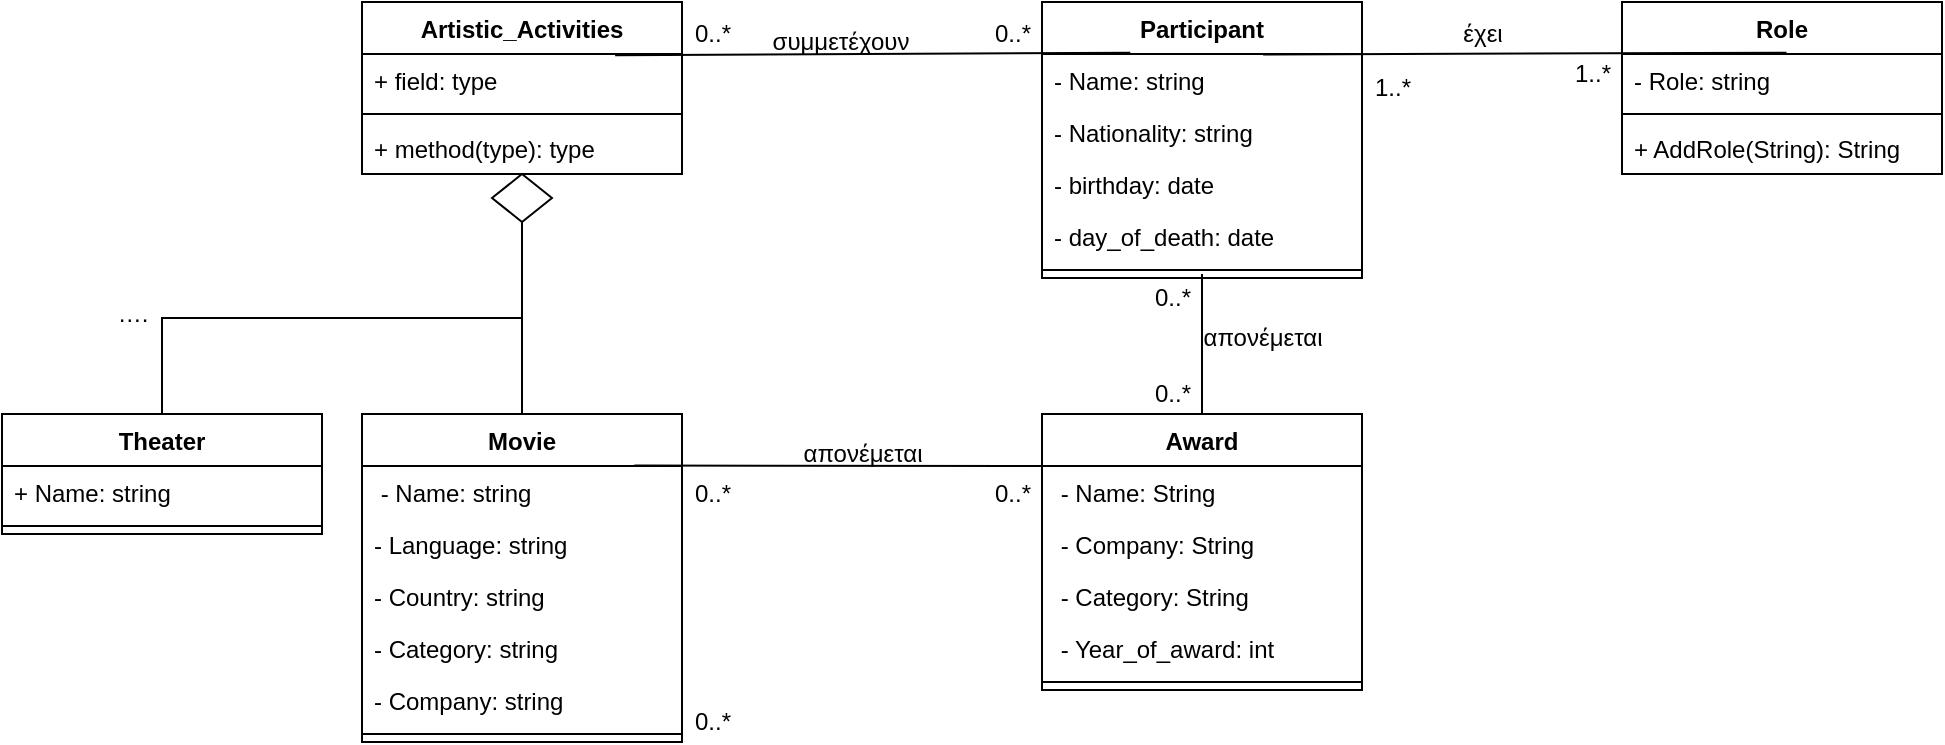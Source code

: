 <mxfile type="device" version="12.8.4"><diagram id="C5RBs43oDa-KdzZeNtuy" name="Page-1"><mxGraphModel grid="1" shadow="0" math="0" pageHeight="1169" pageWidth="827" pageScale="1" page="1" fold="1" arrows="1" connect="1" tooltips="1" guides="1" gridSize="10" dy="1745" dx="1865"><root><mxCell id="WIyWlLk6GJQsqaUBKTNV-0"/><mxCell id="WIyWlLk6GJQsqaUBKTNV-1" parent="WIyWlLk6GJQsqaUBKTNV-0"/><mxCell id="m8oDM5_iZgLbda0A_wYJ-7" style="swimlane;fontStyle=1;align=center;verticalAlign=top;childLayout=stackLayout;horizontal=1;startSize=26;horizontalStack=0;resizeParent=1;resizeParentMax=0;resizeLast=0;collapsible=1;marginBottom=0;" value="Movie" parent="WIyWlLk6GJQsqaUBKTNV-1" vertex="1"><mxGeometry width="160" as="geometry" height="164" y="110" x="20"/></mxCell><mxCell id="m8oDM5_iZgLbda0A_wYJ-8" style="text;strokeColor=none;fillColor=none;align=left;verticalAlign=top;spacingLeft=4;spacingRight=4;overflow=hidden;rotatable=0;points=[[0,0.5],[1,0.5]];portConstraint=eastwest;" value=" - Name: string&#10;" parent="m8oDM5_iZgLbda0A_wYJ-7" vertex="1"><mxGeometry width="160" as="geometry" height="26" y="26"/></mxCell><mxCell id="m8oDM5_iZgLbda0A_wYJ-11" style="text;strokeColor=none;fillColor=none;align=left;verticalAlign=top;spacingLeft=4;spacingRight=4;overflow=hidden;rotatable=0;points=[[0,0.5],[1,0.5]];portConstraint=eastwest;" value="- Language: string&#10;" parent="m8oDM5_iZgLbda0A_wYJ-7" vertex="1"><mxGeometry width="160" as="geometry" height="26" y="52"/></mxCell><mxCell id="m8oDM5_iZgLbda0A_wYJ-15" style="text;strokeColor=none;fillColor=none;align=left;verticalAlign=top;spacingLeft=4;spacingRight=4;overflow=hidden;rotatable=0;points=[[0,0.5],[1,0.5]];portConstraint=eastwest;" value="- Country: string&#10;" parent="m8oDM5_iZgLbda0A_wYJ-7" vertex="1"><mxGeometry width="160" as="geometry" height="26" y="78"/></mxCell><mxCell id="m8oDM5_iZgLbda0A_wYJ-21" style="text;strokeColor=none;fillColor=none;align=left;verticalAlign=top;spacingLeft=4;spacingRight=4;overflow=hidden;rotatable=0;points=[[0,0.5],[1,0.5]];portConstraint=eastwest;" value="- Category: string&#10;" parent="m8oDM5_iZgLbda0A_wYJ-7" vertex="1"><mxGeometry width="160" as="geometry" height="26" y="104"/></mxCell><mxCell id="m8oDM5_iZgLbda0A_wYJ-16" style="text;strokeColor=none;fillColor=none;align=left;verticalAlign=top;spacingLeft=4;spacingRight=4;overflow=hidden;rotatable=0;points=[[0,0.5],[1,0.5]];portConstraint=eastwest;" value="- Company: string&#10;" parent="m8oDM5_iZgLbda0A_wYJ-7" vertex="1"><mxGeometry width="160" as="geometry" height="26" y="130"/></mxCell><mxCell id="m8oDM5_iZgLbda0A_wYJ-9" style="line;strokeWidth=1;fillColor=none;align=left;verticalAlign=middle;spacingTop=-1;spacingLeft=3;spacingRight=3;rotatable=0;labelPosition=right;points=[];portConstraint=eastwest;" value="" parent="m8oDM5_iZgLbda0A_wYJ-7" vertex="1"><mxGeometry width="160" as="geometry" height="8" y="156"/></mxCell><mxCell id="m8oDM5_iZgLbda0A_wYJ-17" style="swimlane;fontStyle=1;align=center;verticalAlign=top;childLayout=stackLayout;horizontal=1;startSize=26;horizontalStack=0;resizeParent=1;resizeParentMax=0;resizeLast=0;collapsible=1;marginBottom=0;" value="Award" parent="WIyWlLk6GJQsqaUBKTNV-1" vertex="1"><mxGeometry width="160" as="geometry" height="138" y="110" x="360"/></mxCell><mxCell id="m8oDM5_iZgLbda0A_wYJ-18" style="text;strokeColor=none;fillColor=none;align=left;verticalAlign=top;spacingLeft=4;spacingRight=4;overflow=hidden;rotatable=0;points=[[0,0.5],[1,0.5]];portConstraint=eastwest;" value=" - Name: String" parent="m8oDM5_iZgLbda0A_wYJ-17" vertex="1"><mxGeometry width="160" as="geometry" height="26" y="26"/></mxCell><mxCell id="m8oDM5_iZgLbda0A_wYJ-49" style="text;strokeColor=none;fillColor=none;align=left;verticalAlign=top;spacingLeft=4;spacingRight=4;overflow=hidden;rotatable=0;points=[[0,0.5],[1,0.5]];portConstraint=eastwest;" value=" - Company: String" parent="m8oDM5_iZgLbda0A_wYJ-17" vertex="1"><mxGeometry width="160" as="geometry" height="26" y="52"/></mxCell><mxCell id="m8oDM5_iZgLbda0A_wYJ-50" style="text;strokeColor=none;fillColor=none;align=left;verticalAlign=top;spacingLeft=4;spacingRight=4;overflow=hidden;rotatable=0;points=[[0,0.5],[1,0.5]];portConstraint=eastwest;" value=" - Category: String" parent="m8oDM5_iZgLbda0A_wYJ-17" vertex="1"><mxGeometry width="160" as="geometry" height="26" y="78"/></mxCell><mxCell id="m8oDM5_iZgLbda0A_wYJ-51" style="text;strokeColor=none;fillColor=none;align=left;verticalAlign=top;spacingLeft=4;spacingRight=4;overflow=hidden;rotatable=0;points=[[0,0.5],[1,0.5]];portConstraint=eastwest;" value=" - Year_of_award: int" parent="m8oDM5_iZgLbda0A_wYJ-17" vertex="1"><mxGeometry width="160" as="geometry" height="26" y="104"/></mxCell><mxCell id="m8oDM5_iZgLbda0A_wYJ-19" style="line;strokeWidth=1;fillColor=none;align=left;verticalAlign=middle;spacingTop=-1;spacingLeft=3;spacingRight=3;rotatable=0;labelPosition=right;points=[];portConstraint=eastwest;" value="" parent="m8oDM5_iZgLbda0A_wYJ-17" vertex="1"><mxGeometry width="160" as="geometry" height="8" y="130"/></mxCell><mxCell id="m8oDM5_iZgLbda0A_wYJ-22" style="endArrow=none;html=1;exitX=0.851;exitY=-0.008;exitDx=0;exitDy=0;exitPerimeter=0;entryX=0.225;entryY=0;entryDx=0;entryDy=0;entryPerimeter=0;" target="m8oDM5_iZgLbda0A_wYJ-18" value="" parent="WIyWlLk6GJQsqaUBKTNV-1" edge="1" source="m8oDM5_iZgLbda0A_wYJ-8"><mxGeometry width="50" as="geometry" height="50" relative="1"><mxPoint as="sourcePoint" y="320" x="390"/><mxPoint as="targetPoint" y="135" x="360"/></mxGeometry></mxCell><mxCell id="m8oDM5_iZgLbda0A_wYJ-23" style="text;html=1;align=center;verticalAlign=middle;resizable=0;points=[];autosize=1;" value="0..*" parent="WIyWlLk6GJQsqaUBKTNV-1" vertex="1"><mxGeometry width="30" as="geometry" height="20" y="140" x="180"/></mxCell><mxCell id="m8oDM5_iZgLbda0A_wYJ-26" style="text;html=1;align=center;verticalAlign=middle;resizable=0;points=[];autosize=1;" value="0..*" parent="WIyWlLk6GJQsqaUBKTNV-1" vertex="1"><mxGeometry width="30" as="geometry" height="20" y="140" x="330"/></mxCell><mxCell id="m8oDM5_iZgLbda0A_wYJ-27" style="swimlane;fontStyle=1;align=center;verticalAlign=top;childLayout=stackLayout;horizontal=1;startSize=26;horizontalStack=0;resizeParent=1;resizeParentMax=0;resizeLast=0;collapsible=1;marginBottom=0;" value="Participant" parent="WIyWlLk6GJQsqaUBKTNV-1" vertex="1"><mxGeometry width="160" as="geometry" height="138" y="-96" x="360"/></mxCell><mxCell id="m8oDM5_iZgLbda0A_wYJ-34" style="text;strokeColor=none;fillColor=none;align=left;verticalAlign=top;spacingLeft=4;spacingRight=4;overflow=hidden;rotatable=0;points=[[0,0.5],[1,0.5]];portConstraint=eastwest;" value="- Name: string" parent="m8oDM5_iZgLbda0A_wYJ-27" vertex="1"><mxGeometry width="160" as="geometry" height="26" y="26"/></mxCell><mxCell id="m8oDM5_iZgLbda0A_wYJ-33" style="text;strokeColor=none;fillColor=none;align=left;verticalAlign=top;spacingLeft=4;spacingRight=4;overflow=hidden;rotatable=0;points=[[0,0.5],[1,0.5]];portConstraint=eastwest;" value="- Nationality: string" parent="m8oDM5_iZgLbda0A_wYJ-27" vertex="1"><mxGeometry width="160" as="geometry" height="26" y="52"/></mxCell><mxCell id="m8oDM5_iZgLbda0A_wYJ-32" style="text;strokeColor=none;fillColor=none;align=left;verticalAlign=top;spacingLeft=4;spacingRight=4;overflow=hidden;rotatable=0;points=[[0,0.5],[1,0.5]];portConstraint=eastwest;" value="- birthday: date" parent="m8oDM5_iZgLbda0A_wYJ-27" vertex="1"><mxGeometry width="160" as="geometry" height="26" y="78"/></mxCell><mxCell id="m8oDM5_iZgLbda0A_wYJ-28" style="text;strokeColor=none;fillColor=none;align=left;verticalAlign=top;spacingLeft=4;spacingRight=4;overflow=hidden;rotatable=0;points=[[0,0.5],[1,0.5]];portConstraint=eastwest;" value="- day_of_death: date" parent="m8oDM5_iZgLbda0A_wYJ-27" vertex="1"><mxGeometry width="160" as="geometry" height="26" y="104"/></mxCell><mxCell id="m8oDM5_iZgLbda0A_wYJ-29" style="line;strokeWidth=1;fillColor=none;align=left;verticalAlign=middle;spacingTop=-1;spacingLeft=3;spacingRight=3;rotatable=0;labelPosition=right;points=[];portConstraint=eastwest;" value="" parent="m8oDM5_iZgLbda0A_wYJ-27" vertex="1"><mxGeometry width="160" as="geometry" height="8" y="130"/></mxCell><mxCell id="m8oDM5_iZgLbda0A_wYJ-35" style="endArrow=none;html=1;exitX=0.5;exitY=0;exitDx=0;exitDy=0;" value="" parent="WIyWlLk6GJQsqaUBKTNV-1" edge="1" source="m8oDM5_iZgLbda0A_wYJ-17"><mxGeometry width="50" as="geometry" height="50" relative="1"><mxPoint as="sourcePoint" y="273.194" x="438.4"/><mxPoint as="targetPoint" y="40" x="440"/></mxGeometry></mxCell><mxCell id="m8oDM5_iZgLbda0A_wYJ-39" style="text;html=1;align=center;verticalAlign=middle;resizable=0;points=[];autosize=1;" value="0..*" parent="WIyWlLk6GJQsqaUBKTNV-1" vertex="1"><mxGeometry width="30" as="geometry" height="20" y="42" x="410"/></mxCell><mxCell id="m8oDM5_iZgLbda0A_wYJ-41" style="swimlane;fontStyle=1;align=center;verticalAlign=top;childLayout=stackLayout;horizontal=1;startSize=26;horizontalStack=0;resizeParent=1;resizeParentMax=0;resizeLast=0;collapsible=1;marginBottom=0;" value="Role" parent="WIyWlLk6GJQsqaUBKTNV-1" vertex="1"><mxGeometry width="160" as="geometry" height="86" y="-96" x="650"/></mxCell><mxCell id="m8oDM5_iZgLbda0A_wYJ-42" style="text;strokeColor=none;fillColor=none;align=left;verticalAlign=top;spacingLeft=4;spacingRight=4;overflow=hidden;rotatable=0;points=[[0,0.5],[1,0.5]];portConstraint=eastwest;" value="- Role: string" parent="m8oDM5_iZgLbda0A_wYJ-41" vertex="1"><mxGeometry width="160" as="geometry" height="26" y="26"/></mxCell><mxCell id="m8oDM5_iZgLbda0A_wYJ-43" style="line;strokeWidth=1;fillColor=none;align=left;verticalAlign=middle;spacingTop=-1;spacingLeft=3;spacingRight=3;rotatable=0;labelPosition=right;points=[];portConstraint=eastwest;" value="" parent="m8oDM5_iZgLbda0A_wYJ-41" vertex="1"><mxGeometry width="160" as="geometry" height="8" y="52"/></mxCell><mxCell id="m8oDM5_iZgLbda0A_wYJ-44" style="text;strokeColor=none;fillColor=none;align=left;verticalAlign=top;spacingLeft=4;spacingRight=4;overflow=hidden;rotatable=0;points=[[0,0.5],[1,0.5]];portConstraint=eastwest;" value="+ AddRole(String): String" parent="m8oDM5_iZgLbda0A_wYJ-41" vertex="1"><mxGeometry width="160" as="geometry" height="26" y="60"/></mxCell><mxCell id="m8oDM5_iZgLbda0A_wYJ-45" style="endArrow=none;html=1;exitX=0.691;exitY=0.19;exitDx=0;exitDy=0;exitPerimeter=0;entryX=0.514;entryY=-0.023;entryDx=0;entryDy=0;entryPerimeter=0;" target="m8oDM5_iZgLbda0A_wYJ-42" value="" parent="WIyWlLk6GJQsqaUBKTNV-1" edge="1" source="m8oDM5_iZgLbda0A_wYJ-27"><mxGeometry width="50" as="geometry" height="50" relative="1"><mxPoint as="sourcePoint" y="312" x="521"/><mxPoint as="targetPoint" y="-83" x="650"/></mxGeometry></mxCell><mxCell id="m8oDM5_iZgLbda0A_wYJ-46" style="text;html=1;align=center;verticalAlign=middle;resizable=0;points=[];autosize=1;" value="1..*" parent="WIyWlLk6GJQsqaUBKTNV-1" vertex="1"><mxGeometry width="30" as="geometry" height="20" y="-63" x="520"/></mxCell><mxCell id="m8oDM5_iZgLbda0A_wYJ-47" style="text;html=1;align=center;verticalAlign=middle;resizable=0;points=[];autosize=1;" value="1..*" parent="WIyWlLk6GJQsqaUBKTNV-1" vertex="1"><mxGeometry width="30" as="geometry" height="20" y="-70" x="620"/></mxCell><mxCell id="m8oDM5_iZgLbda0A_wYJ-52" style="text;html=1;align=center;verticalAlign=middle;resizable=0;points=[];autosize=1;" value="0..*" parent="WIyWlLk6GJQsqaUBKTNV-1" vertex="1"><mxGeometry width="30" as="geometry" height="20" y="90" x="410"/></mxCell><mxCell id="m8oDM5_iZgLbda0A_wYJ-54" style="endArrow=none;html=1;exitX=0.791;exitY=0.023;exitDx=0;exitDy=0;entryX=0.276;entryY=-0.023;entryDx=0;entryDy=0;entryPerimeter=0;exitPerimeter=0;" target="m8oDM5_iZgLbda0A_wYJ-34" value="" parent="WIyWlLk6GJQsqaUBKTNV-1" edge="1" source="m8oDM5_iZgLbda0A_wYJ-67"><mxGeometry width="50" as="geometry" height="50" relative="1"><mxPoint as="sourcePoint" y="269.398" x="176.16"/><mxPoint as="targetPoint" y="260" x="430"/></mxGeometry></mxCell><mxCell id="m8oDM5_iZgLbda0A_wYJ-57" style="text;html=1;align=center;verticalAlign=middle;resizable=0;points=[];autosize=1;" value="0..*" parent="WIyWlLk6GJQsqaUBKTNV-1" vertex="1"><mxGeometry width="30" as="geometry" height="20" y="254" x="180"/></mxCell><mxCell id="m8oDM5_iZgLbda0A_wYJ-66" style="swimlane;fontStyle=1;align=center;verticalAlign=top;childLayout=stackLayout;horizontal=1;startSize=26;horizontalStack=0;resizeParent=1;resizeParentMax=0;resizeLast=0;collapsible=1;marginBottom=0;" value="Artistic_Activities" parent="WIyWlLk6GJQsqaUBKTNV-1" vertex="1"><mxGeometry width="160" as="geometry" height="86" y="-96" x="20"/></mxCell><mxCell id="m8oDM5_iZgLbda0A_wYJ-67" style="text;strokeColor=none;fillColor=none;align=left;verticalAlign=top;spacingLeft=4;spacingRight=4;overflow=hidden;rotatable=0;points=[[0,0.5],[1,0.5]];portConstraint=eastwest;" value="+ field: type" parent="m8oDM5_iZgLbda0A_wYJ-66" vertex="1"><mxGeometry width="160" as="geometry" height="26" y="26"/></mxCell><mxCell id="m8oDM5_iZgLbda0A_wYJ-68" style="line;strokeWidth=1;fillColor=none;align=left;verticalAlign=middle;spacingTop=-1;spacingLeft=3;spacingRight=3;rotatable=0;labelPosition=right;points=[];portConstraint=eastwest;" value="" parent="m8oDM5_iZgLbda0A_wYJ-66" vertex="1"><mxGeometry width="160" as="geometry" height="8" y="52"/></mxCell><mxCell id="m8oDM5_iZgLbda0A_wYJ-69" style="text;strokeColor=none;fillColor=none;align=left;verticalAlign=top;spacingLeft=4;spacingRight=4;overflow=hidden;rotatable=0;points=[[0,0.5],[1,0.5]];portConstraint=eastwest;" value="+ method(type): type" parent="m8oDM5_iZgLbda0A_wYJ-66" vertex="1"><mxGeometry width="160" as="geometry" height="26" y="60"/></mxCell><mxCell id="m8oDM5_iZgLbda0A_wYJ-84" style="edgeStyle=orthogonalEdgeStyle;rounded=0;orthogonalLoop=1;jettySize=auto;html=1;exitX=0.5;exitY=1;exitDx=0;exitDy=0;endArrow=none;endFill=0;" target="m8oDM5_iZgLbda0A_wYJ-85" parent="WIyWlLk6GJQsqaUBKTNV-1" edge="1" source="m8oDM5_iZgLbda0A_wYJ-70"><mxGeometry as="geometry" relative="1"><mxPoint as="targetPoint" y="110" x="-50"/></mxGeometry></mxCell><mxCell id="m8oDM5_iZgLbda0A_wYJ-70" style="rhombus;whiteSpace=wrap;html=1;" value="" parent="WIyWlLk6GJQsqaUBKTNV-1" vertex="1"><mxGeometry width="30" as="geometry" height="24" y="-10" x="85"/></mxCell><mxCell id="m8oDM5_iZgLbda0A_wYJ-72" style="endArrow=none;html=1;exitX=0.5;exitY=0;exitDx=0;exitDy=0;entryX=0.5;entryY=1;entryDx=0;entryDy=0;" target="m8oDM5_iZgLbda0A_wYJ-70" value="" parent="WIyWlLk6GJQsqaUBKTNV-1" edge="1" source="m8oDM5_iZgLbda0A_wYJ-7"><mxGeometry width="50" as="geometry" height="50" relative="1"><mxPoint as="sourcePoint" y="210" x="410"/><mxPoint as="targetPoint" y="160" x="460"/></mxGeometry></mxCell><mxCell id="m8oDM5_iZgLbda0A_wYJ-75" style="text;html=1;align=center;verticalAlign=middle;resizable=0;points=[];autosize=1;" value="0..*" parent="WIyWlLk6GJQsqaUBKTNV-1" vertex="1"><mxGeometry width="30" as="geometry" height="20" y="-90" x="180"/></mxCell><mxCell id="m8oDM5_iZgLbda0A_wYJ-77" style="text;html=1;align=center;verticalAlign=middle;resizable=0;points=[];autosize=1;" value="0..*" parent="WIyWlLk6GJQsqaUBKTNV-1" vertex="1"><mxGeometry width="30" as="geometry" height="20" y="-90" x="330"/></mxCell><mxCell id="m8oDM5_iZgLbda0A_wYJ-78" style="text;html=1;align=center;verticalAlign=middle;resizable=0;points=[];autosize=1;" value="συμμετέχουν" parent="WIyWlLk6GJQsqaUBKTNV-1" vertex="1"><mxGeometry width="80" as="geometry" height="20" y="-86" x="219"/></mxCell><mxCell id="m8oDM5_iZgLbda0A_wYJ-79" style="text;html=1;align=center;verticalAlign=middle;resizable=0;points=[];autosize=1;" value="έχει" parent="WIyWlLk6GJQsqaUBKTNV-1" vertex="1"><mxGeometry width="40" as="geometry" height="20" y="-90" x="560"/></mxCell><mxCell id="m8oDM5_iZgLbda0A_wYJ-85" style="swimlane;fontStyle=1;align=center;verticalAlign=top;childLayout=stackLayout;horizontal=1;startSize=26;horizontalStack=0;resizeParent=1;resizeParentMax=0;resizeLast=0;collapsible=1;marginBottom=0;" value="Theater" parent="WIyWlLk6GJQsqaUBKTNV-1" vertex="1"><mxGeometry width="160" as="geometry" height="60" y="110" x="-160"/></mxCell><mxCell id="m8oDM5_iZgLbda0A_wYJ-86" style="text;strokeColor=none;fillColor=none;align=left;verticalAlign=top;spacingLeft=4;spacingRight=4;overflow=hidden;rotatable=0;points=[[0,0.5],[1,0.5]];portConstraint=eastwest;" value="+ Name: string" parent="m8oDM5_iZgLbda0A_wYJ-85" vertex="1"><mxGeometry width="160" as="geometry" height="26" y="26"/></mxCell><mxCell id="m8oDM5_iZgLbda0A_wYJ-87" style="line;strokeWidth=1;fillColor=none;align=left;verticalAlign=middle;spacingTop=-1;spacingLeft=3;spacingRight=3;rotatable=0;labelPosition=right;points=[];portConstraint=eastwest;" value="" parent="m8oDM5_iZgLbda0A_wYJ-85" vertex="1"><mxGeometry width="160" as="geometry" height="8" y="52"/></mxCell><mxCell id="m8oDM5_iZgLbda0A_wYJ-89" style="text;html=1;align=center;verticalAlign=middle;resizable=0;points=[];autosize=1;" value="…." parent="WIyWlLk6GJQsqaUBKTNV-1" vertex="1"><mxGeometry width="30" as="geometry" height="20" y="50" x="-110"/></mxCell><mxCell id="m8oDM5_iZgLbda0A_wYJ-97" style="text;html=1;align=center;verticalAlign=middle;resizable=0;points=[];autosize=1;" value="απονέμεται" parent="WIyWlLk6GJQsqaUBKTNV-1" vertex="1"><mxGeometry width="80" as="geometry" height="20" y="120" x="230"/></mxCell><mxCell id="m8oDM5_iZgLbda0A_wYJ-98" style="text;html=1;align=center;verticalAlign=middle;resizable=0;points=[];autosize=1;" value="απονέμεται" parent="WIyWlLk6GJQsqaUBKTNV-1" vertex="1"><mxGeometry width="80" as="geometry" height="20" y="62" x="430"/></mxCell></root></mxGraphModel></diagram></mxfile>